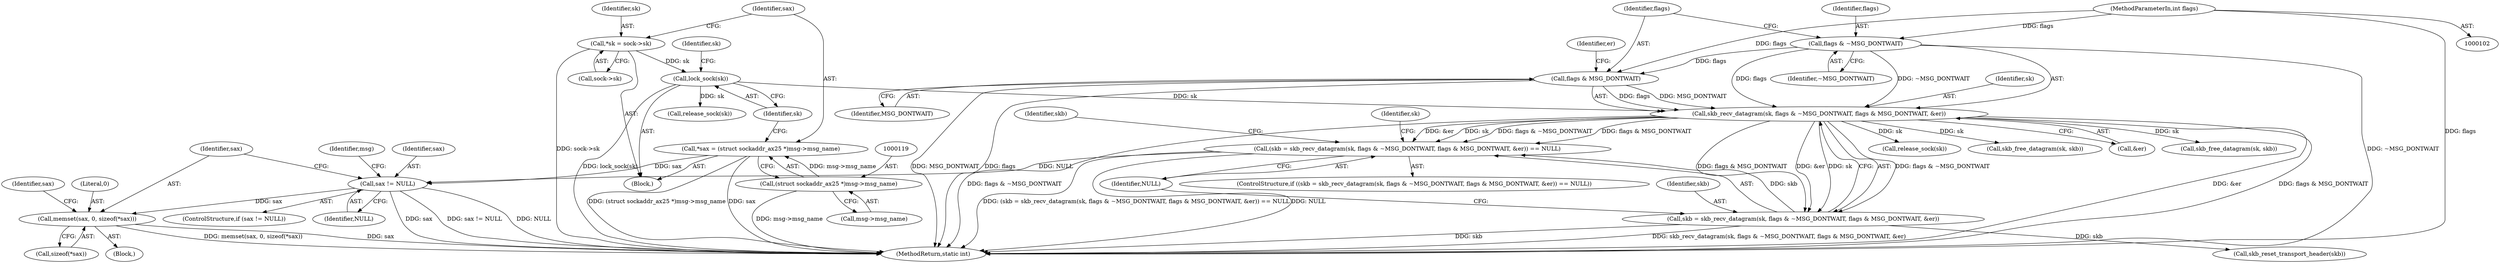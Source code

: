 digraph "0_linux_c802d759623acbd6e1ee9fbdabae89159a513913@API" {
"1000206" [label="(Call,memset(sax, 0, sizeof(*sax)))"];
"1000202" [label="(Call,sax != NULL)"];
"1000116" [label="(Call,*sax = (struct sockaddr_ax25 *)msg->msg_name)"];
"1000118" [label="(Call,(struct sockaddr_ax25 *)msg->msg_name)"];
"1000141" [label="(Call,(skb = skb_recv_datagram(sk, flags & ~MSG_DONTWAIT, flags & MSG_DONTWAIT, &er)) == NULL)"];
"1000142" [label="(Call,skb = skb_recv_datagram(sk, flags & ~MSG_DONTWAIT, flags & MSG_DONTWAIT, &er))"];
"1000144" [label="(Call,skb_recv_datagram(sk, flags & ~MSG_DONTWAIT, flags & MSG_DONTWAIT, &er))"];
"1000126" [label="(Call,lock_sock(sk))"];
"1000110" [label="(Call,*sk = sock->sk)"];
"1000146" [label="(Call,flags & ~MSG_DONTWAIT)"];
"1000107" [label="(MethodParameterIn,int flags)"];
"1000149" [label="(Call,flags & MSG_DONTWAIT)"];
"1000157" [label="(Identifier,sk)"];
"1000154" [label="(Identifier,NULL)"];
"1000228" [label="(Identifier,msg)"];
"1000141" [label="(Call,(skb = skb_recv_datagram(sk, flags & ~MSG_DONTWAIT, flags & MSG_DONTWAIT, &er)) == NULL)"];
"1000117" [label="(Identifier,sax)"];
"1000142" [label="(Call,skb = skb_recv_datagram(sk, flags & ~MSG_DONTWAIT, flags & MSG_DONTWAIT, &er))"];
"1000140" [label="(ControlStructure,if ((skb = skb_recv_datagram(sk, flags & ~MSG_DONTWAIT, flags & MSG_DONTWAIT, &er)) == NULL))"];
"1000110" [label="(Call,*sk = sock->sk)"];
"1000153" [label="(Identifier,er)"];
"1000156" [label="(Call,release_sock(sk))"];
"1000108" [label="(Block,)"];
"1000118" [label="(Call,(struct sockaddr_ax25 *)msg->msg_name)"];
"1000203" [label="(Identifier,sax)"];
"1000161" [label="(Identifier,skb)"];
"1000135" [label="(Call,release_sock(sk))"];
"1000150" [label="(Identifier,flags)"];
"1000151" [label="(Identifier,MSG_DONTWAIT)"];
"1000206" [label="(Call,memset(sax, 0, sizeof(*sax)))"];
"1000233" [label="(Call,skb_free_datagram(sk, skb))"];
"1000147" [label="(Identifier,flags)"];
"1000160" [label="(Call,skb_reset_transport_header(skb))"];
"1000111" [label="(Identifier,sk)"];
"1000209" [label="(Call,sizeof(*sax))"];
"1000240" [label="(MethodReturn,static int)"];
"1000112" [label="(Call,sock->sk)"];
"1000131" [label="(Identifier,sk)"];
"1000107" [label="(MethodParameterIn,int flags)"];
"1000202" [label="(Call,sax != NULL)"];
"1000145" [label="(Identifier,sk)"];
"1000149" [label="(Call,flags & MSG_DONTWAIT)"];
"1000152" [label="(Call,&er)"];
"1000207" [label="(Identifier,sax)"];
"1000126" [label="(Call,lock_sock(sk))"];
"1000201" [label="(ControlStructure,if (sax != NULL))"];
"1000116" [label="(Call,*sax = (struct sockaddr_ax25 *)msg->msg_name)"];
"1000214" [label="(Identifier,sax)"];
"1000120" [label="(Call,msg->msg_name)"];
"1000204" [label="(Identifier,NULL)"];
"1000127" [label="(Identifier,sk)"];
"1000148" [label="(Identifier,~MSG_DONTWAIT)"];
"1000146" [label="(Call,flags & ~MSG_DONTWAIT)"];
"1000143" [label="(Identifier,skb)"];
"1000208" [label="(Literal,0)"];
"1000194" [label="(Call,skb_free_datagram(sk, skb))"];
"1000205" [label="(Block,)"];
"1000144" [label="(Call,skb_recv_datagram(sk, flags & ~MSG_DONTWAIT, flags & MSG_DONTWAIT, &er))"];
"1000206" -> "1000205"  [label="AST: "];
"1000206" -> "1000209"  [label="CFG: "];
"1000207" -> "1000206"  [label="AST: "];
"1000208" -> "1000206"  [label="AST: "];
"1000209" -> "1000206"  [label="AST: "];
"1000214" -> "1000206"  [label="CFG: "];
"1000206" -> "1000240"  [label="DDG: sax"];
"1000206" -> "1000240"  [label="DDG: memset(sax, 0, sizeof(*sax))"];
"1000202" -> "1000206"  [label="DDG: sax"];
"1000202" -> "1000201"  [label="AST: "];
"1000202" -> "1000204"  [label="CFG: "];
"1000203" -> "1000202"  [label="AST: "];
"1000204" -> "1000202"  [label="AST: "];
"1000207" -> "1000202"  [label="CFG: "];
"1000228" -> "1000202"  [label="CFG: "];
"1000202" -> "1000240"  [label="DDG: sax"];
"1000202" -> "1000240"  [label="DDG: sax != NULL"];
"1000202" -> "1000240"  [label="DDG: NULL"];
"1000116" -> "1000202"  [label="DDG: sax"];
"1000141" -> "1000202"  [label="DDG: NULL"];
"1000116" -> "1000108"  [label="AST: "];
"1000116" -> "1000118"  [label="CFG: "];
"1000117" -> "1000116"  [label="AST: "];
"1000118" -> "1000116"  [label="AST: "];
"1000127" -> "1000116"  [label="CFG: "];
"1000116" -> "1000240"  [label="DDG: sax"];
"1000116" -> "1000240"  [label="DDG: (struct sockaddr_ax25 *)msg->msg_name"];
"1000118" -> "1000116"  [label="DDG: msg->msg_name"];
"1000118" -> "1000120"  [label="CFG: "];
"1000119" -> "1000118"  [label="AST: "];
"1000120" -> "1000118"  [label="AST: "];
"1000118" -> "1000240"  [label="DDG: msg->msg_name"];
"1000141" -> "1000140"  [label="AST: "];
"1000141" -> "1000154"  [label="CFG: "];
"1000142" -> "1000141"  [label="AST: "];
"1000154" -> "1000141"  [label="AST: "];
"1000157" -> "1000141"  [label="CFG: "];
"1000161" -> "1000141"  [label="CFG: "];
"1000141" -> "1000240"  [label="DDG: (skb = skb_recv_datagram(sk, flags & ~MSG_DONTWAIT, flags & MSG_DONTWAIT, &er)) == NULL"];
"1000141" -> "1000240"  [label="DDG: NULL"];
"1000142" -> "1000141"  [label="DDG: skb"];
"1000144" -> "1000141"  [label="DDG: sk"];
"1000144" -> "1000141"  [label="DDG: flags & ~MSG_DONTWAIT"];
"1000144" -> "1000141"  [label="DDG: flags & MSG_DONTWAIT"];
"1000144" -> "1000141"  [label="DDG: &er"];
"1000142" -> "1000144"  [label="CFG: "];
"1000143" -> "1000142"  [label="AST: "];
"1000144" -> "1000142"  [label="AST: "];
"1000154" -> "1000142"  [label="CFG: "];
"1000142" -> "1000240"  [label="DDG: skb_recv_datagram(sk, flags & ~MSG_DONTWAIT, flags & MSG_DONTWAIT, &er)"];
"1000142" -> "1000240"  [label="DDG: skb"];
"1000144" -> "1000142"  [label="DDG: sk"];
"1000144" -> "1000142"  [label="DDG: flags & ~MSG_DONTWAIT"];
"1000144" -> "1000142"  [label="DDG: flags & MSG_DONTWAIT"];
"1000144" -> "1000142"  [label="DDG: &er"];
"1000142" -> "1000160"  [label="DDG: skb"];
"1000144" -> "1000152"  [label="CFG: "];
"1000145" -> "1000144"  [label="AST: "];
"1000146" -> "1000144"  [label="AST: "];
"1000149" -> "1000144"  [label="AST: "];
"1000152" -> "1000144"  [label="AST: "];
"1000144" -> "1000240"  [label="DDG: &er"];
"1000144" -> "1000240"  [label="DDG: flags & MSG_DONTWAIT"];
"1000144" -> "1000240"  [label="DDG: flags & ~MSG_DONTWAIT"];
"1000126" -> "1000144"  [label="DDG: sk"];
"1000146" -> "1000144"  [label="DDG: flags"];
"1000146" -> "1000144"  [label="DDG: ~MSG_DONTWAIT"];
"1000149" -> "1000144"  [label="DDG: flags"];
"1000149" -> "1000144"  [label="DDG: MSG_DONTWAIT"];
"1000144" -> "1000156"  [label="DDG: sk"];
"1000144" -> "1000194"  [label="DDG: sk"];
"1000144" -> "1000233"  [label="DDG: sk"];
"1000126" -> "1000108"  [label="AST: "];
"1000126" -> "1000127"  [label="CFG: "];
"1000127" -> "1000126"  [label="AST: "];
"1000131" -> "1000126"  [label="CFG: "];
"1000126" -> "1000240"  [label="DDG: lock_sock(sk)"];
"1000110" -> "1000126"  [label="DDG: sk"];
"1000126" -> "1000135"  [label="DDG: sk"];
"1000110" -> "1000108"  [label="AST: "];
"1000110" -> "1000112"  [label="CFG: "];
"1000111" -> "1000110"  [label="AST: "];
"1000112" -> "1000110"  [label="AST: "];
"1000117" -> "1000110"  [label="CFG: "];
"1000110" -> "1000240"  [label="DDG: sock->sk"];
"1000146" -> "1000148"  [label="CFG: "];
"1000147" -> "1000146"  [label="AST: "];
"1000148" -> "1000146"  [label="AST: "];
"1000150" -> "1000146"  [label="CFG: "];
"1000146" -> "1000240"  [label="DDG: ~MSG_DONTWAIT"];
"1000107" -> "1000146"  [label="DDG: flags"];
"1000146" -> "1000149"  [label="DDG: flags"];
"1000107" -> "1000102"  [label="AST: "];
"1000107" -> "1000240"  [label="DDG: flags"];
"1000107" -> "1000149"  [label="DDG: flags"];
"1000149" -> "1000151"  [label="CFG: "];
"1000150" -> "1000149"  [label="AST: "];
"1000151" -> "1000149"  [label="AST: "];
"1000153" -> "1000149"  [label="CFG: "];
"1000149" -> "1000240"  [label="DDG: MSG_DONTWAIT"];
"1000149" -> "1000240"  [label="DDG: flags"];
}
